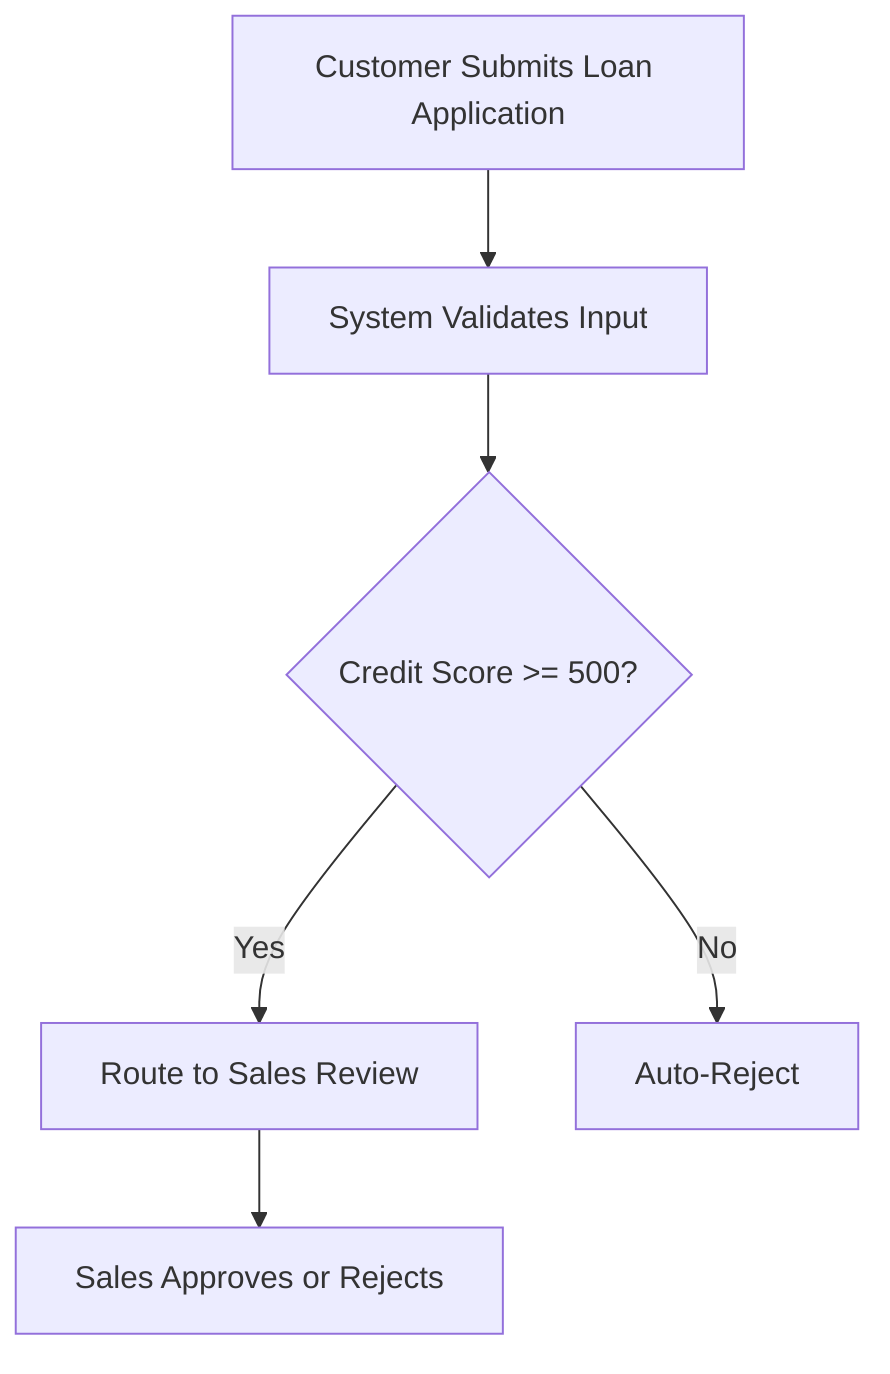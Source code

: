 flowchart TD
    A[Customer Submits Loan Application] --> B[System Validates Input]
    B --> C{Credit Score >= 500?}
    C -- Yes --> D[Route to Sales Review]
    C -- No --> E[Auto-Reject]
    D --> F[Sales Approves or Rejects]